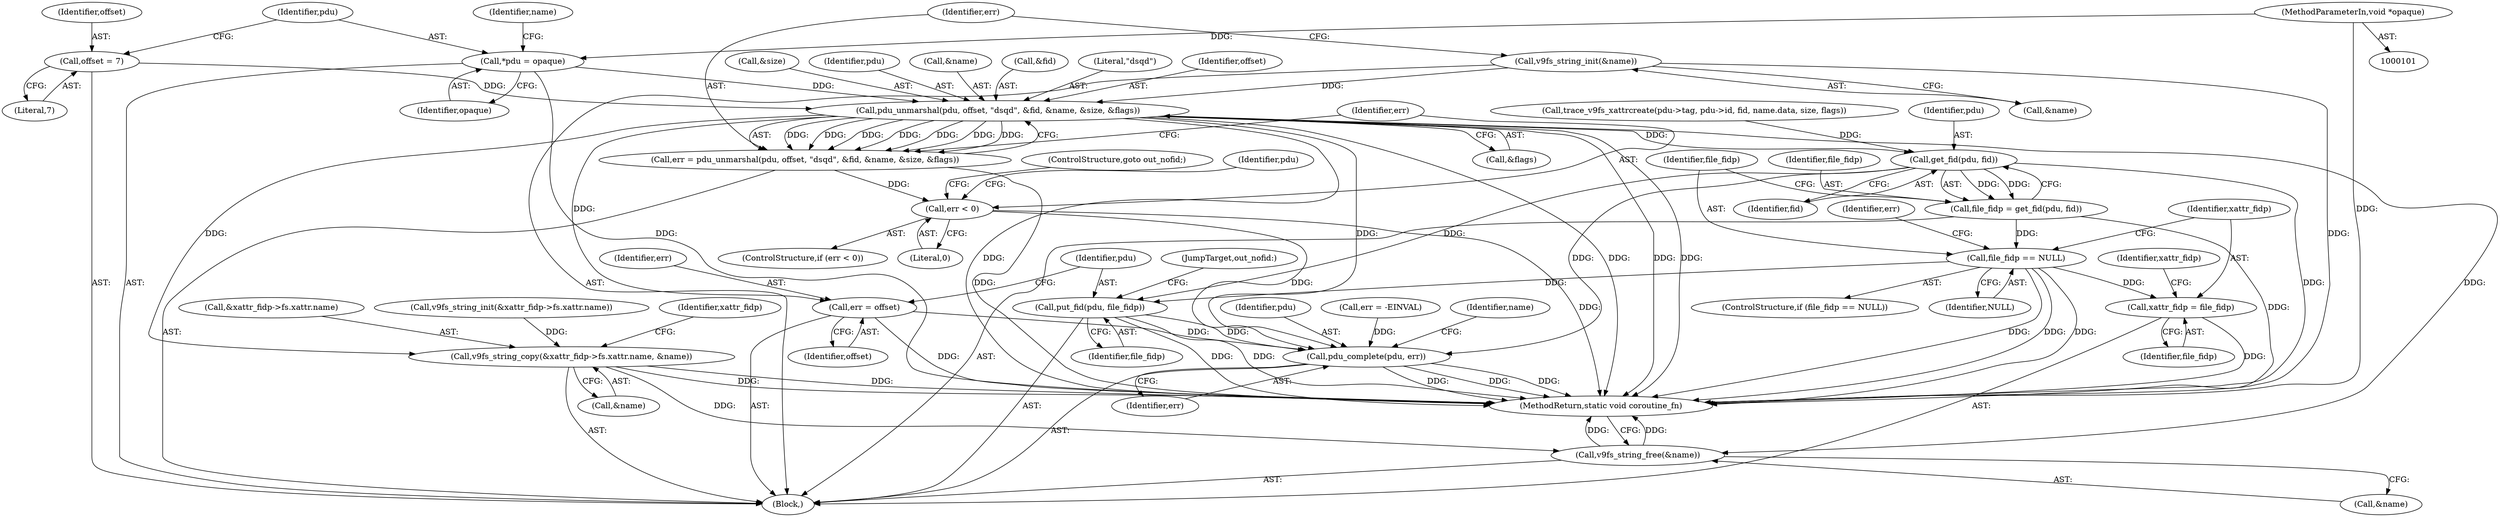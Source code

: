 digraph "0_qemu_eb687602853b4ae656e9236ee4222609f3a6887d@pointer" {
"1000127" [label="(Call,pdu_unmarshal(pdu, offset, \"dsqd\", &fid, &name, &size, &flags))"];
"1000119" [label="(Call,*pdu = opaque)"];
"1000102" [label="(MethodParameterIn,void *opaque)"];
"1000113" [label="(Call,offset = 7)"];
"1000122" [label="(Call,v9fs_string_init(&name))"];
"1000125" [label="(Call,err = pdu_unmarshal(pdu, offset, \"dsqd\", &fid, &name, &size, &flags))"];
"1000140" [label="(Call,err < 0)"];
"1000245" [label="(Call,pdu_complete(pdu, err))"];
"1000160" [label="(Call,get_fid(pdu, fid))"];
"1000158" [label="(Call,file_fidp = get_fid(pdu, fid))"];
"1000164" [label="(Call,file_fidp == NULL)"];
"1000173" [label="(Call,xattr_fidp = file_fidp)"];
"1000241" [label="(Call,put_fid(pdu, file_fidp))"];
"1000217" [label="(Call,v9fs_string_copy(&xattr_fidp->fs.xattr.name, &name))"];
"1000248" [label="(Call,v9fs_string_free(&name))"];
"1000238" [label="(Call,err = offset)"];
"1000218" [label="(Call,&xattr_fidp->fs.xattr.name)"];
"1000142" [label="(Literal,0)"];
"1000217" [label="(Call,v9fs_string_copy(&xattr_fidp->fs.xattr.name, &name))"];
"1000130" [label="(Literal,\"dsqd\")"];
"1000129" [label="(Identifier,offset)"];
"1000139" [label="(ControlStructure,if (err < 0))"];
"1000246" [label="(Identifier,pdu)"];
"1000113" [label="(Call,offset = 7)"];
"1000251" [label="(MethodReturn,static void coroutine_fn)"];
"1000119" [label="(Call,*pdu = opaque)"];
"1000158" [label="(Call,file_fidp = get_fid(pdu, fid))"];
"1000161" [label="(Identifier,pdu)"];
"1000175" [label="(Identifier,file_fidp)"];
"1000165" [label="(Identifier,file_fidp)"];
"1000243" [label="(Identifier,file_fidp)"];
"1000163" [label="(ControlStructure,if (file_fidp == NULL))"];
"1000114" [label="(Identifier,offset)"];
"1000245" [label="(Call,pdu_complete(pdu, err))"];
"1000169" [label="(Identifier,err)"];
"1000160" [label="(Call,get_fid(pdu, fid))"];
"1000208" [label="(Call,v9fs_string_init(&xattr_fidp->fs.xattr.name))"];
"1000244" [label="(JumpTarget,out_nofid:)"];
"1000159" [label="(Identifier,file_fidp)"];
"1000162" [label="(Identifier,fid)"];
"1000120" [label="(Identifier,pdu)"];
"1000125" [label="(Call,err = pdu_unmarshal(pdu, offset, \"dsqd\", &fid, &name, &size, &flags))"];
"1000103" [label="(Block,)"];
"1000122" [label="(Call,v9fs_string_init(&name))"];
"1000115" [label="(Literal,7)"];
"1000140" [label="(Call,err < 0)"];
"1000173" [label="(Call,xattr_fidp = file_fidp)"];
"1000144" [label="(ControlStructure,goto out_nofid;)"];
"1000102" [label="(MethodParameterIn,void *opaque)"];
"1000247" [label="(Identifier,err)"];
"1000240" [label="(Identifier,offset)"];
"1000241" [label="(Call,put_fid(pdu, file_fidp))"];
"1000126" [label="(Identifier,err)"];
"1000226" [label="(Call,&name)"];
"1000147" [label="(Identifier,pdu)"];
"1000141" [label="(Identifier,err)"];
"1000174" [label="(Identifier,xattr_fidp)"];
"1000242" [label="(Identifier,pdu)"];
"1000135" [label="(Call,&size)"];
"1000248" [label="(Call,v9fs_string_free(&name))"];
"1000124" [label="(Identifier,name)"];
"1000128" [label="(Identifier,pdu)"];
"1000123" [label="(Call,&name)"];
"1000168" [label="(Call,err = -EINVAL)"];
"1000166" [label="(Identifier,NULL)"];
"1000133" [label="(Call,&name)"];
"1000178" [label="(Identifier,xattr_fidp)"];
"1000127" [label="(Call,pdu_unmarshal(pdu, offset, \"dsqd\", &fid, &name, &size, &flags))"];
"1000238" [label="(Call,err = offset)"];
"1000164" [label="(Call,file_fidp == NULL)"];
"1000232" [label="(Identifier,xattr_fidp)"];
"1000131" [label="(Call,&fid)"];
"1000250" [label="(Identifier,name)"];
"1000121" [label="(Identifier,opaque)"];
"1000137" [label="(Call,&flags)"];
"1000239" [label="(Identifier,err)"];
"1000249" [label="(Call,&name)"];
"1000145" [label="(Call,trace_v9fs_xattrcreate(pdu->tag, pdu->id, fid, name.data, size, flags))"];
"1000127" -> "1000125"  [label="AST: "];
"1000127" -> "1000137"  [label="CFG: "];
"1000128" -> "1000127"  [label="AST: "];
"1000129" -> "1000127"  [label="AST: "];
"1000130" -> "1000127"  [label="AST: "];
"1000131" -> "1000127"  [label="AST: "];
"1000133" -> "1000127"  [label="AST: "];
"1000135" -> "1000127"  [label="AST: "];
"1000137" -> "1000127"  [label="AST: "];
"1000125" -> "1000127"  [label="CFG: "];
"1000127" -> "1000251"  [label="DDG: "];
"1000127" -> "1000251"  [label="DDG: "];
"1000127" -> "1000251"  [label="DDG: "];
"1000127" -> "1000251"  [label="DDG: "];
"1000127" -> "1000125"  [label="DDG: "];
"1000127" -> "1000125"  [label="DDG: "];
"1000127" -> "1000125"  [label="DDG: "];
"1000127" -> "1000125"  [label="DDG: "];
"1000127" -> "1000125"  [label="DDG: "];
"1000127" -> "1000125"  [label="DDG: "];
"1000127" -> "1000125"  [label="DDG: "];
"1000119" -> "1000127"  [label="DDG: "];
"1000113" -> "1000127"  [label="DDG: "];
"1000122" -> "1000127"  [label="DDG: "];
"1000127" -> "1000160"  [label="DDG: "];
"1000127" -> "1000217"  [label="DDG: "];
"1000127" -> "1000238"  [label="DDG: "];
"1000127" -> "1000245"  [label="DDG: "];
"1000127" -> "1000248"  [label="DDG: "];
"1000119" -> "1000103"  [label="AST: "];
"1000119" -> "1000121"  [label="CFG: "];
"1000120" -> "1000119"  [label="AST: "];
"1000121" -> "1000119"  [label="AST: "];
"1000124" -> "1000119"  [label="CFG: "];
"1000119" -> "1000251"  [label="DDG: "];
"1000102" -> "1000119"  [label="DDG: "];
"1000102" -> "1000101"  [label="AST: "];
"1000102" -> "1000251"  [label="DDG: "];
"1000113" -> "1000103"  [label="AST: "];
"1000113" -> "1000115"  [label="CFG: "];
"1000114" -> "1000113"  [label="AST: "];
"1000115" -> "1000113"  [label="AST: "];
"1000120" -> "1000113"  [label="CFG: "];
"1000122" -> "1000103"  [label="AST: "];
"1000122" -> "1000123"  [label="CFG: "];
"1000123" -> "1000122"  [label="AST: "];
"1000126" -> "1000122"  [label="CFG: "];
"1000122" -> "1000251"  [label="DDG: "];
"1000125" -> "1000103"  [label="AST: "];
"1000126" -> "1000125"  [label="AST: "];
"1000141" -> "1000125"  [label="CFG: "];
"1000125" -> "1000251"  [label="DDG: "];
"1000125" -> "1000140"  [label="DDG: "];
"1000140" -> "1000139"  [label="AST: "];
"1000140" -> "1000142"  [label="CFG: "];
"1000141" -> "1000140"  [label="AST: "];
"1000142" -> "1000140"  [label="AST: "];
"1000144" -> "1000140"  [label="CFG: "];
"1000147" -> "1000140"  [label="CFG: "];
"1000140" -> "1000251"  [label="DDG: "];
"1000140" -> "1000245"  [label="DDG: "];
"1000245" -> "1000103"  [label="AST: "];
"1000245" -> "1000247"  [label="CFG: "];
"1000246" -> "1000245"  [label="AST: "];
"1000247" -> "1000245"  [label="AST: "];
"1000250" -> "1000245"  [label="CFG: "];
"1000245" -> "1000251"  [label="DDG: "];
"1000245" -> "1000251"  [label="DDG: "];
"1000245" -> "1000251"  [label="DDG: "];
"1000241" -> "1000245"  [label="DDG: "];
"1000160" -> "1000245"  [label="DDG: "];
"1000238" -> "1000245"  [label="DDG: "];
"1000168" -> "1000245"  [label="DDG: "];
"1000160" -> "1000158"  [label="AST: "];
"1000160" -> "1000162"  [label="CFG: "];
"1000161" -> "1000160"  [label="AST: "];
"1000162" -> "1000160"  [label="AST: "];
"1000158" -> "1000160"  [label="CFG: "];
"1000160" -> "1000251"  [label="DDG: "];
"1000160" -> "1000158"  [label="DDG: "];
"1000160" -> "1000158"  [label="DDG: "];
"1000145" -> "1000160"  [label="DDG: "];
"1000160" -> "1000241"  [label="DDG: "];
"1000158" -> "1000103"  [label="AST: "];
"1000159" -> "1000158"  [label="AST: "];
"1000165" -> "1000158"  [label="CFG: "];
"1000158" -> "1000251"  [label="DDG: "];
"1000158" -> "1000164"  [label="DDG: "];
"1000164" -> "1000163"  [label="AST: "];
"1000164" -> "1000166"  [label="CFG: "];
"1000165" -> "1000164"  [label="AST: "];
"1000166" -> "1000164"  [label="AST: "];
"1000169" -> "1000164"  [label="CFG: "];
"1000174" -> "1000164"  [label="CFG: "];
"1000164" -> "1000251"  [label="DDG: "];
"1000164" -> "1000251"  [label="DDG: "];
"1000164" -> "1000251"  [label="DDG: "];
"1000164" -> "1000173"  [label="DDG: "];
"1000164" -> "1000241"  [label="DDG: "];
"1000173" -> "1000103"  [label="AST: "];
"1000173" -> "1000175"  [label="CFG: "];
"1000174" -> "1000173"  [label="AST: "];
"1000175" -> "1000173"  [label="AST: "];
"1000178" -> "1000173"  [label="CFG: "];
"1000173" -> "1000251"  [label="DDG: "];
"1000241" -> "1000103"  [label="AST: "];
"1000241" -> "1000243"  [label="CFG: "];
"1000242" -> "1000241"  [label="AST: "];
"1000243" -> "1000241"  [label="AST: "];
"1000244" -> "1000241"  [label="CFG: "];
"1000241" -> "1000251"  [label="DDG: "];
"1000241" -> "1000251"  [label="DDG: "];
"1000217" -> "1000103"  [label="AST: "];
"1000217" -> "1000226"  [label="CFG: "];
"1000218" -> "1000217"  [label="AST: "];
"1000226" -> "1000217"  [label="AST: "];
"1000232" -> "1000217"  [label="CFG: "];
"1000217" -> "1000251"  [label="DDG: "];
"1000217" -> "1000251"  [label="DDG: "];
"1000208" -> "1000217"  [label="DDG: "];
"1000217" -> "1000248"  [label="DDG: "];
"1000248" -> "1000103"  [label="AST: "];
"1000248" -> "1000249"  [label="CFG: "];
"1000249" -> "1000248"  [label="AST: "];
"1000251" -> "1000248"  [label="CFG: "];
"1000248" -> "1000251"  [label="DDG: "];
"1000248" -> "1000251"  [label="DDG: "];
"1000238" -> "1000103"  [label="AST: "];
"1000238" -> "1000240"  [label="CFG: "];
"1000239" -> "1000238"  [label="AST: "];
"1000240" -> "1000238"  [label="AST: "];
"1000242" -> "1000238"  [label="CFG: "];
"1000238" -> "1000251"  [label="DDG: "];
}
